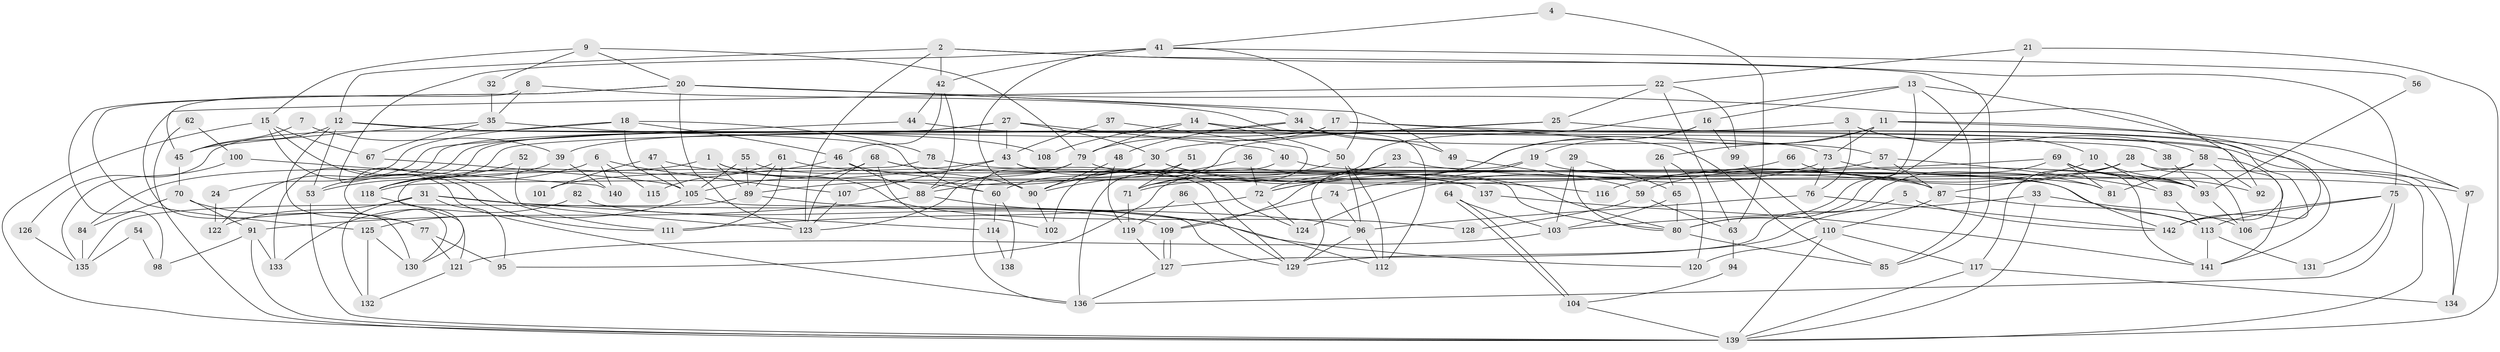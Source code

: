 // coarse degree distribution, {4: 0.14893617021276595, 10: 0.031914893617021274, 6: 0.14893617021276595, 5: 0.10638297872340426, 7: 0.11702127659574468, 11: 0.010638297872340425, 3: 0.18085106382978725, 2: 0.18085106382978725, 12: 0.010638297872340425, 8: 0.031914893617021274, 9: 0.031914893617021274}
// Generated by graph-tools (version 1.1) at 2025/24/03/03/25 07:24:00]
// undirected, 142 vertices, 284 edges
graph export_dot {
graph [start="1"]
  node [color=gray90,style=filled];
  1;
  2;
  3;
  4;
  5;
  6;
  7;
  8;
  9;
  10;
  11;
  12;
  13;
  14;
  15;
  16;
  17;
  18;
  19;
  20;
  21;
  22;
  23;
  24;
  25;
  26;
  27;
  28;
  29;
  30;
  31;
  32;
  33;
  34;
  35;
  36;
  37;
  38;
  39;
  40;
  41;
  42;
  43;
  44;
  45;
  46;
  47;
  48;
  49;
  50;
  51;
  52;
  53;
  54;
  55;
  56;
  57;
  58;
  59;
  60;
  61;
  62;
  63;
  64;
  65;
  66;
  67;
  68;
  69;
  70;
  71;
  72;
  73;
  74;
  75;
  76;
  77;
  78;
  79;
  80;
  81;
  82;
  83;
  84;
  85;
  86;
  87;
  88;
  89;
  90;
  91;
  92;
  93;
  94;
  95;
  96;
  97;
  98;
  99;
  100;
  101;
  102;
  103;
  104;
  105;
  106;
  107;
  108;
  109;
  110;
  111;
  112;
  113;
  114;
  115;
  116;
  117;
  118;
  119;
  120;
  121;
  122;
  123;
  124;
  125;
  126;
  127;
  128;
  129;
  130;
  131;
  132;
  133;
  134;
  135;
  136;
  137;
  138;
  139;
  140;
  141;
  142;
  1 -- 90;
  1 -- 89;
  1 -- 84;
  1 -- 128;
  2 -- 85;
  2 -- 75;
  2 -- 12;
  2 -- 42;
  2 -- 123;
  3 -- 76;
  3 -- 118;
  3 -- 10;
  3 -- 58;
  4 -- 63;
  4 -- 41;
  5 -- 129;
  5 -- 142;
  6 -- 107;
  6 -- 53;
  6 -- 115;
  6 -- 140;
  7 -- 39;
  7 -- 45;
  8 -- 45;
  8 -- 112;
  8 -- 35;
  9 -- 20;
  9 -- 15;
  9 -- 32;
  9 -- 79;
  10 -- 83;
  10 -- 59;
  10 -- 93;
  11 -- 106;
  11 -- 72;
  11 -- 26;
  11 -- 73;
  11 -- 97;
  12 -- 53;
  12 -- 38;
  12 -- 45;
  12 -- 60;
  12 -- 77;
  12 -- 134;
  13 -- 16;
  13 -- 80;
  13 -- 71;
  13 -- 85;
  13 -- 141;
  14 -- 142;
  14 -- 50;
  14 -- 79;
  14 -- 108;
  15 -- 136;
  15 -- 67;
  15 -- 111;
  15 -- 139;
  16 -- 19;
  16 -- 99;
  16 -- 109;
  17 -- 85;
  17 -- 79;
  17 -- 97;
  17 -- 130;
  18 -- 46;
  18 -- 105;
  18 -- 24;
  18 -- 78;
  18 -- 126;
  19 -- 142;
  19 -- 72;
  19 -- 129;
  20 -- 125;
  20 -- 123;
  20 -- 34;
  20 -- 49;
  20 -- 92;
  20 -- 98;
  21 -- 22;
  21 -- 139;
  21 -- 80;
  22 -- 130;
  22 -- 25;
  22 -- 63;
  22 -- 99;
  23 -- 97;
  23 -- 72;
  23 -- 95;
  24 -- 122;
  25 -- 30;
  25 -- 102;
  25 -- 142;
  26 -- 120;
  26 -- 65;
  27 -- 30;
  27 -- 40;
  27 -- 39;
  27 -- 43;
  27 -- 133;
  28 -- 87;
  28 -- 139;
  28 -- 106;
  28 -- 116;
  28 -- 117;
  29 -- 65;
  29 -- 103;
  29 -- 80;
  30 -- 93;
  30 -- 80;
  30 -- 60;
  30 -- 89;
  31 -- 95;
  31 -- 96;
  31 -- 114;
  31 -- 122;
  31 -- 132;
  32 -- 35;
  33 -- 106;
  33 -- 139;
  33 -- 103;
  34 -- 57;
  34 -- 48;
  34 -- 49;
  34 -- 53;
  35 -- 45;
  35 -- 67;
  35 -- 108;
  36 -- 72;
  36 -- 90;
  37 -- 43;
  37 -- 71;
  38 -- 93;
  39 -- 118;
  39 -- 140;
  40 -- 136;
  40 -- 93;
  41 -- 42;
  41 -- 50;
  41 -- 56;
  41 -- 90;
  41 -- 111;
  42 -- 46;
  42 -- 44;
  42 -- 88;
  43 -- 80;
  43 -- 101;
  43 -- 107;
  43 -- 124;
  44 -- 73;
  44 -- 122;
  45 -- 70;
  46 -- 88;
  46 -- 118;
  46 -- 137;
  47 -- 105;
  47 -- 60;
  47 -- 101;
  48 -- 119;
  48 -- 90;
  49 -- 59;
  50 -- 112;
  50 -- 71;
  50 -- 96;
  51 -- 90;
  51 -- 71;
  52 -- 123;
  52 -- 118;
  53 -- 139;
  54 -- 98;
  54 -- 135;
  55 -- 129;
  55 -- 89;
  55 -- 105;
  56 -- 93;
  57 -- 87;
  57 -- 88;
  57 -- 83;
  58 -- 141;
  58 -- 81;
  58 -- 92;
  58 -- 118;
  59 -- 63;
  59 -- 128;
  60 -- 114;
  60 -- 138;
  61 -- 137;
  61 -- 111;
  61 -- 89;
  61 -- 115;
  62 -- 100;
  62 -- 139;
  63 -- 94;
  64 -- 104;
  64 -- 104;
  64 -- 103;
  65 -- 80;
  65 -- 103;
  66 -- 87;
  66 -- 74;
  67 -- 105;
  68 -- 123;
  68 -- 105;
  68 -- 81;
  68 -- 102;
  68 -- 113;
  69 -- 92;
  69 -- 81;
  69 -- 71;
  69 -- 93;
  69 -- 127;
  69 -- 141;
  70 -- 91;
  70 -- 77;
  70 -- 84;
  71 -- 119;
  72 -- 111;
  72 -- 124;
  73 -- 81;
  73 -- 76;
  73 -- 124;
  74 -- 96;
  74 -- 109;
  75 -- 113;
  75 -- 136;
  75 -- 131;
  75 -- 142;
  76 -- 142;
  76 -- 96;
  77 -- 121;
  77 -- 95;
  78 -- 87;
  78 -- 130;
  79 -- 88;
  79 -- 116;
  79 -- 123;
  79 -- 136;
  80 -- 85;
  82 -- 133;
  82 -- 109;
  83 -- 113;
  84 -- 135;
  86 -- 119;
  86 -- 129;
  87 -- 110;
  87 -- 113;
  88 -- 91;
  88 -- 112;
  89 -- 120;
  89 -- 135;
  90 -- 102;
  91 -- 139;
  91 -- 98;
  91 -- 133;
  93 -- 106;
  94 -- 104;
  96 -- 112;
  96 -- 129;
  97 -- 134;
  99 -- 110;
  100 -- 135;
  100 -- 140;
  103 -- 121;
  104 -- 139;
  105 -- 129;
  105 -- 125;
  107 -- 123;
  109 -- 127;
  109 -- 127;
  110 -- 139;
  110 -- 117;
  110 -- 120;
  113 -- 141;
  113 -- 131;
  114 -- 138;
  117 -- 134;
  117 -- 139;
  118 -- 121;
  119 -- 127;
  121 -- 132;
  125 -- 130;
  125 -- 132;
  126 -- 135;
  127 -- 136;
  137 -- 141;
}
